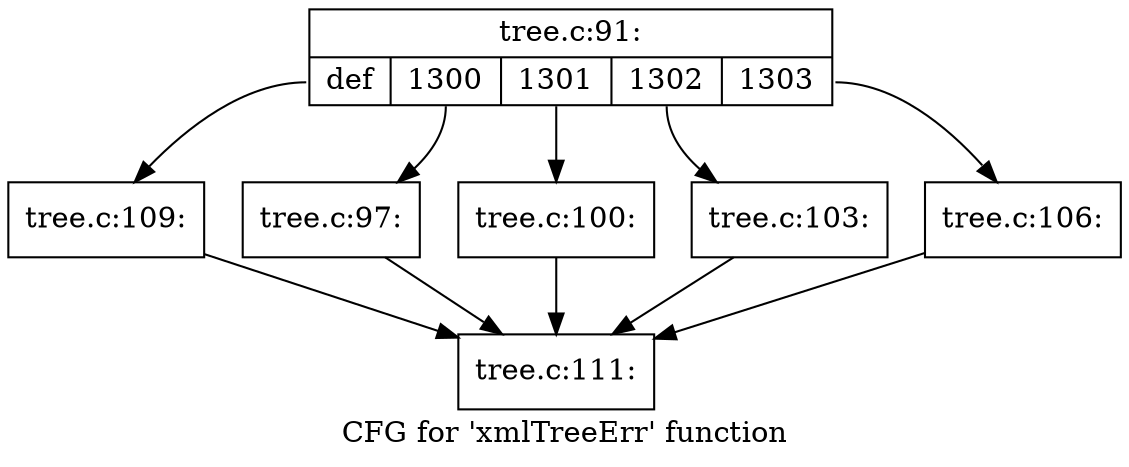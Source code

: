 digraph "CFG for 'xmlTreeErr' function" {
	label="CFG for 'xmlTreeErr' function";

	Node0x55ad0bf2add0 [shape=record,label="{tree.c:91:|{<s0>def|<s1>1300|<s2>1301|<s3>1302|<s4>1303}}"];
	Node0x55ad0bf2add0:s0 -> Node0x55ad0bf2d000;
	Node0x55ad0bf2add0:s1 -> Node0x55ad0bf2d340;
	Node0x55ad0bf2add0:s2 -> Node0x55ad0bf2d6b0;
	Node0x55ad0bf2add0:s3 -> Node0x55ad0bf2da20;
	Node0x55ad0bf2add0:s4 -> Node0x55ad0bf2dd90;
	Node0x55ad0bf2d340 [shape=record,label="{tree.c:97:}"];
	Node0x55ad0bf2d340 -> Node0x55ad0bf2cf20;
	Node0x55ad0bf2d6b0 [shape=record,label="{tree.c:100:}"];
	Node0x55ad0bf2d6b0 -> Node0x55ad0bf2cf20;
	Node0x55ad0bf2da20 [shape=record,label="{tree.c:103:}"];
	Node0x55ad0bf2da20 -> Node0x55ad0bf2cf20;
	Node0x55ad0bf2dd90 [shape=record,label="{tree.c:106:}"];
	Node0x55ad0bf2dd90 -> Node0x55ad0bf2cf20;
	Node0x55ad0bf2d000 [shape=record,label="{tree.c:109:}"];
	Node0x55ad0bf2d000 -> Node0x55ad0bf2cf20;
	Node0x55ad0bf2cf20 [shape=record,label="{tree.c:111:}"];
}
